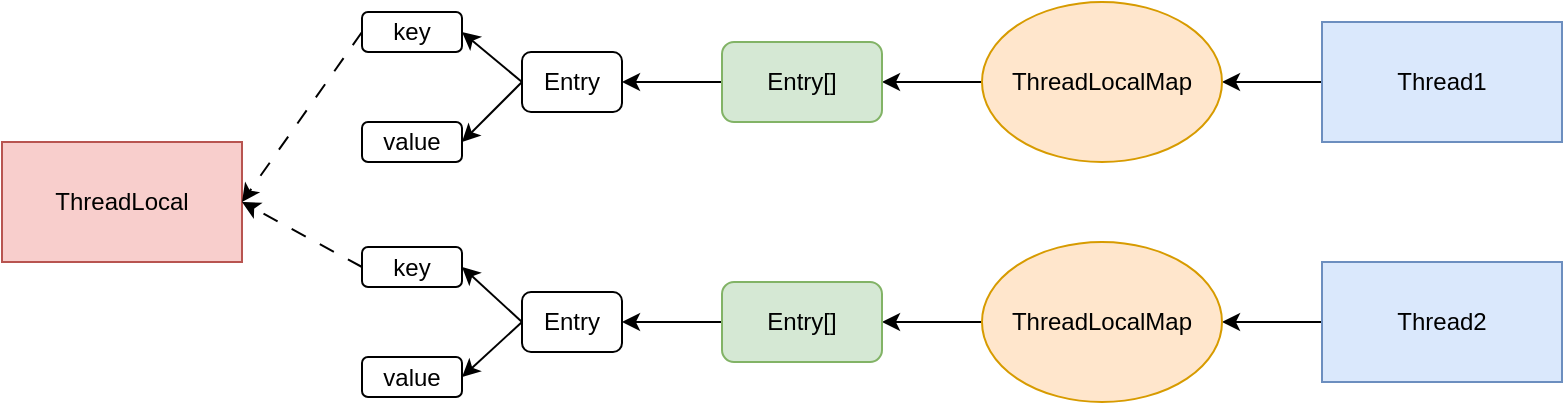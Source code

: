 <mxfile version="24.0.2" type="github">
  <diagram name="第 1 页" id="-eCTGpnfhD38gk9BBDDt">
    <mxGraphModel dx="1899" dy="568" grid="1" gridSize="10" guides="1" tooltips="1" connect="1" arrows="1" fold="1" page="1" pageScale="1" pageWidth="827" pageHeight="1169" math="0" shadow="0">
      <root>
        <mxCell id="0" />
        <mxCell id="1" parent="0" />
        <mxCell id="un8jGm4R2ZdvTGjf13Sm-1" value="ThreadLocal" style="rounded=0;whiteSpace=wrap;html=1;fillColor=#f8cecc;strokeColor=#b85450;" vertex="1" parent="1">
          <mxGeometry x="-800" y="160" width="120" height="60" as="geometry" />
        </mxCell>
        <mxCell id="un8jGm4R2ZdvTGjf13Sm-6" style="edgeStyle=orthogonalEdgeStyle;rounded=0;orthogonalLoop=1;jettySize=auto;html=1;exitX=0;exitY=0.5;exitDx=0;exitDy=0;entryX=1;entryY=0.5;entryDx=0;entryDy=0;" edge="1" parent="1" source="un8jGm4R2ZdvTGjf13Sm-2" target="un8jGm4R2ZdvTGjf13Sm-4">
          <mxGeometry relative="1" as="geometry" />
        </mxCell>
        <mxCell id="un8jGm4R2ZdvTGjf13Sm-2" value="Thread1" style="rounded=0;whiteSpace=wrap;html=1;fillColor=#dae8fc;strokeColor=#6c8ebf;" vertex="1" parent="1">
          <mxGeometry x="-140" y="100" width="120" height="60" as="geometry" />
        </mxCell>
        <mxCell id="un8jGm4R2ZdvTGjf13Sm-7" style="edgeStyle=orthogonalEdgeStyle;rounded=0;orthogonalLoop=1;jettySize=auto;html=1;exitX=0;exitY=0.5;exitDx=0;exitDy=0;entryX=1;entryY=0.5;entryDx=0;entryDy=0;" edge="1" parent="1" source="un8jGm4R2ZdvTGjf13Sm-3" target="un8jGm4R2ZdvTGjf13Sm-5">
          <mxGeometry relative="1" as="geometry" />
        </mxCell>
        <mxCell id="un8jGm4R2ZdvTGjf13Sm-3" value="Thread2" style="rounded=0;whiteSpace=wrap;html=1;fillColor=#dae8fc;strokeColor=#6c8ebf;" vertex="1" parent="1">
          <mxGeometry x="-140" y="220" width="120" height="60" as="geometry" />
        </mxCell>
        <mxCell id="un8jGm4R2ZdvTGjf13Sm-11" style="edgeStyle=orthogonalEdgeStyle;rounded=0;orthogonalLoop=1;jettySize=auto;html=1;exitX=0;exitY=0.5;exitDx=0;exitDy=0;entryX=1;entryY=0.5;entryDx=0;entryDy=0;" edge="1" parent="1" source="un8jGm4R2ZdvTGjf13Sm-4" target="un8jGm4R2ZdvTGjf13Sm-9">
          <mxGeometry relative="1" as="geometry" />
        </mxCell>
        <mxCell id="un8jGm4R2ZdvTGjf13Sm-4" value="ThreadLocalMap" style="ellipse;whiteSpace=wrap;html=1;fillColor=#ffe6cc;strokeColor=#d79b00;" vertex="1" parent="1">
          <mxGeometry x="-310" y="90" width="120" height="80" as="geometry" />
        </mxCell>
        <mxCell id="un8jGm4R2ZdvTGjf13Sm-12" style="edgeStyle=orthogonalEdgeStyle;rounded=0;orthogonalLoop=1;jettySize=auto;html=1;exitX=0;exitY=0.5;exitDx=0;exitDy=0;entryX=1;entryY=0.5;entryDx=0;entryDy=0;" edge="1" parent="1" source="un8jGm4R2ZdvTGjf13Sm-5" target="un8jGm4R2ZdvTGjf13Sm-10">
          <mxGeometry relative="1" as="geometry" />
        </mxCell>
        <mxCell id="un8jGm4R2ZdvTGjf13Sm-5" value="ThreadLocalMap" style="ellipse;whiteSpace=wrap;html=1;fillColor=#ffe6cc;strokeColor=#d79b00;" vertex="1" parent="1">
          <mxGeometry x="-310" y="210" width="120" height="80" as="geometry" />
        </mxCell>
        <mxCell id="un8jGm4R2ZdvTGjf13Sm-19" style="edgeStyle=orthogonalEdgeStyle;rounded=0;orthogonalLoop=1;jettySize=auto;html=1;exitX=0;exitY=0.5;exitDx=0;exitDy=0;entryX=1;entryY=0.5;entryDx=0;entryDy=0;" edge="1" parent="1" source="un8jGm4R2ZdvTGjf13Sm-9" target="un8jGm4R2ZdvTGjf13Sm-14">
          <mxGeometry relative="1" as="geometry" />
        </mxCell>
        <mxCell id="un8jGm4R2ZdvTGjf13Sm-9" value="Entry[]" style="rounded=1;whiteSpace=wrap;html=1;fillColor=#d5e8d4;strokeColor=#82b366;" vertex="1" parent="1">
          <mxGeometry x="-440" y="110" width="80" height="40" as="geometry" />
        </mxCell>
        <mxCell id="un8jGm4R2ZdvTGjf13Sm-18" style="edgeStyle=orthogonalEdgeStyle;rounded=0;orthogonalLoop=1;jettySize=auto;html=1;exitX=0;exitY=0.5;exitDx=0;exitDy=0;entryX=1;entryY=0.5;entryDx=0;entryDy=0;" edge="1" parent="1" source="un8jGm4R2ZdvTGjf13Sm-10" target="un8jGm4R2ZdvTGjf13Sm-15">
          <mxGeometry relative="1" as="geometry" />
        </mxCell>
        <mxCell id="un8jGm4R2ZdvTGjf13Sm-10" value="Entry[]" style="rounded=1;whiteSpace=wrap;html=1;fillColor=#d5e8d4;strokeColor=#82b366;" vertex="1" parent="1">
          <mxGeometry x="-440" y="230" width="80" height="40" as="geometry" />
        </mxCell>
        <mxCell id="un8jGm4R2ZdvTGjf13Sm-25" style="rounded=0;orthogonalLoop=1;jettySize=auto;html=1;exitX=0;exitY=0.5;exitDx=0;exitDy=0;entryX=1;entryY=0.5;entryDx=0;entryDy=0;" edge="1" parent="1" source="un8jGm4R2ZdvTGjf13Sm-14" target="un8jGm4R2ZdvTGjf13Sm-21">
          <mxGeometry relative="1" as="geometry" />
        </mxCell>
        <mxCell id="un8jGm4R2ZdvTGjf13Sm-26" style="rounded=0;orthogonalLoop=1;jettySize=auto;html=1;exitX=0;exitY=0.5;exitDx=0;exitDy=0;entryX=1;entryY=0.5;entryDx=0;entryDy=0;" edge="1" parent="1" source="un8jGm4R2ZdvTGjf13Sm-14" target="un8jGm4R2ZdvTGjf13Sm-22">
          <mxGeometry relative="1" as="geometry" />
        </mxCell>
        <mxCell id="un8jGm4R2ZdvTGjf13Sm-14" value="Entry" style="rounded=1;whiteSpace=wrap;html=1;" vertex="1" parent="1">
          <mxGeometry x="-540" y="115" width="50" height="30" as="geometry" />
        </mxCell>
        <mxCell id="un8jGm4R2ZdvTGjf13Sm-27" style="rounded=0;orthogonalLoop=1;jettySize=auto;html=1;exitX=0;exitY=0.5;exitDx=0;exitDy=0;entryX=1;entryY=0.5;entryDx=0;entryDy=0;" edge="1" parent="1" source="un8jGm4R2ZdvTGjf13Sm-15" target="un8jGm4R2ZdvTGjf13Sm-23">
          <mxGeometry relative="1" as="geometry" />
        </mxCell>
        <mxCell id="un8jGm4R2ZdvTGjf13Sm-28" style="rounded=0;orthogonalLoop=1;jettySize=auto;html=1;exitX=0;exitY=0.5;exitDx=0;exitDy=0;entryX=1;entryY=0.5;entryDx=0;entryDy=0;" edge="1" parent="1" source="un8jGm4R2ZdvTGjf13Sm-15" target="un8jGm4R2ZdvTGjf13Sm-24">
          <mxGeometry relative="1" as="geometry" />
        </mxCell>
        <mxCell id="un8jGm4R2ZdvTGjf13Sm-15" value="Entry" style="rounded=1;whiteSpace=wrap;html=1;" vertex="1" parent="1">
          <mxGeometry x="-540" y="235" width="50" height="30" as="geometry" />
        </mxCell>
        <mxCell id="un8jGm4R2ZdvTGjf13Sm-29" style="rounded=0;orthogonalLoop=1;jettySize=auto;html=1;exitX=0;exitY=0.5;exitDx=0;exitDy=0;entryX=1;entryY=0.5;entryDx=0;entryDy=0;dashed=1;dashPattern=8 8;" edge="1" parent="1" source="un8jGm4R2ZdvTGjf13Sm-21" target="un8jGm4R2ZdvTGjf13Sm-1">
          <mxGeometry relative="1" as="geometry" />
        </mxCell>
        <mxCell id="un8jGm4R2ZdvTGjf13Sm-21" value="key" style="rounded=1;whiteSpace=wrap;html=1;" vertex="1" parent="1">
          <mxGeometry x="-620" y="95" width="50" height="20" as="geometry" />
        </mxCell>
        <mxCell id="un8jGm4R2ZdvTGjf13Sm-22" value="value" style="rounded=1;whiteSpace=wrap;html=1;" vertex="1" parent="1">
          <mxGeometry x="-620" y="150" width="50" height="20" as="geometry" />
        </mxCell>
        <mxCell id="un8jGm4R2ZdvTGjf13Sm-30" style="rounded=0;orthogonalLoop=1;jettySize=auto;html=1;exitX=0;exitY=0.5;exitDx=0;exitDy=0;entryX=1;entryY=0.5;entryDx=0;entryDy=0;dashed=1;dashPattern=8 8;" edge="1" parent="1" source="un8jGm4R2ZdvTGjf13Sm-23" target="un8jGm4R2ZdvTGjf13Sm-1">
          <mxGeometry relative="1" as="geometry" />
        </mxCell>
        <mxCell id="un8jGm4R2ZdvTGjf13Sm-23" value="key" style="rounded=1;whiteSpace=wrap;html=1;" vertex="1" parent="1">
          <mxGeometry x="-620" y="212.5" width="50" height="20" as="geometry" />
        </mxCell>
        <mxCell id="un8jGm4R2ZdvTGjf13Sm-24" value="value" style="rounded=1;whiteSpace=wrap;html=1;" vertex="1" parent="1">
          <mxGeometry x="-620" y="267.5" width="50" height="20" as="geometry" />
        </mxCell>
      </root>
    </mxGraphModel>
  </diagram>
</mxfile>
